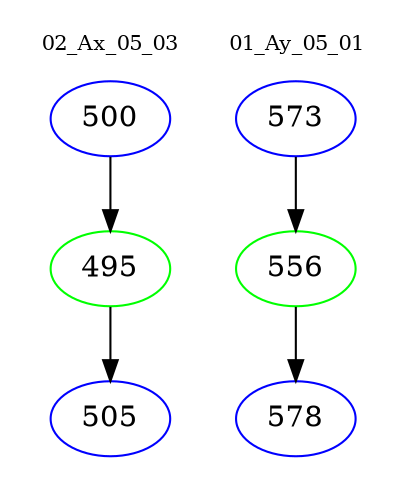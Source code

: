 digraph{
subgraph cluster_0 {
color = white
label = "02_Ax_05_03";
fontsize=10;
T0_500 [label="500", color="blue"]
T0_500 -> T0_495 [color="black"]
T0_495 [label="495", color="green"]
T0_495 -> T0_505 [color="black"]
T0_505 [label="505", color="blue"]
}
subgraph cluster_1 {
color = white
label = "01_Ay_05_01";
fontsize=10;
T1_573 [label="573", color="blue"]
T1_573 -> T1_556 [color="black"]
T1_556 [label="556", color="green"]
T1_556 -> T1_578 [color="black"]
T1_578 [label="578", color="blue"]
}
}
